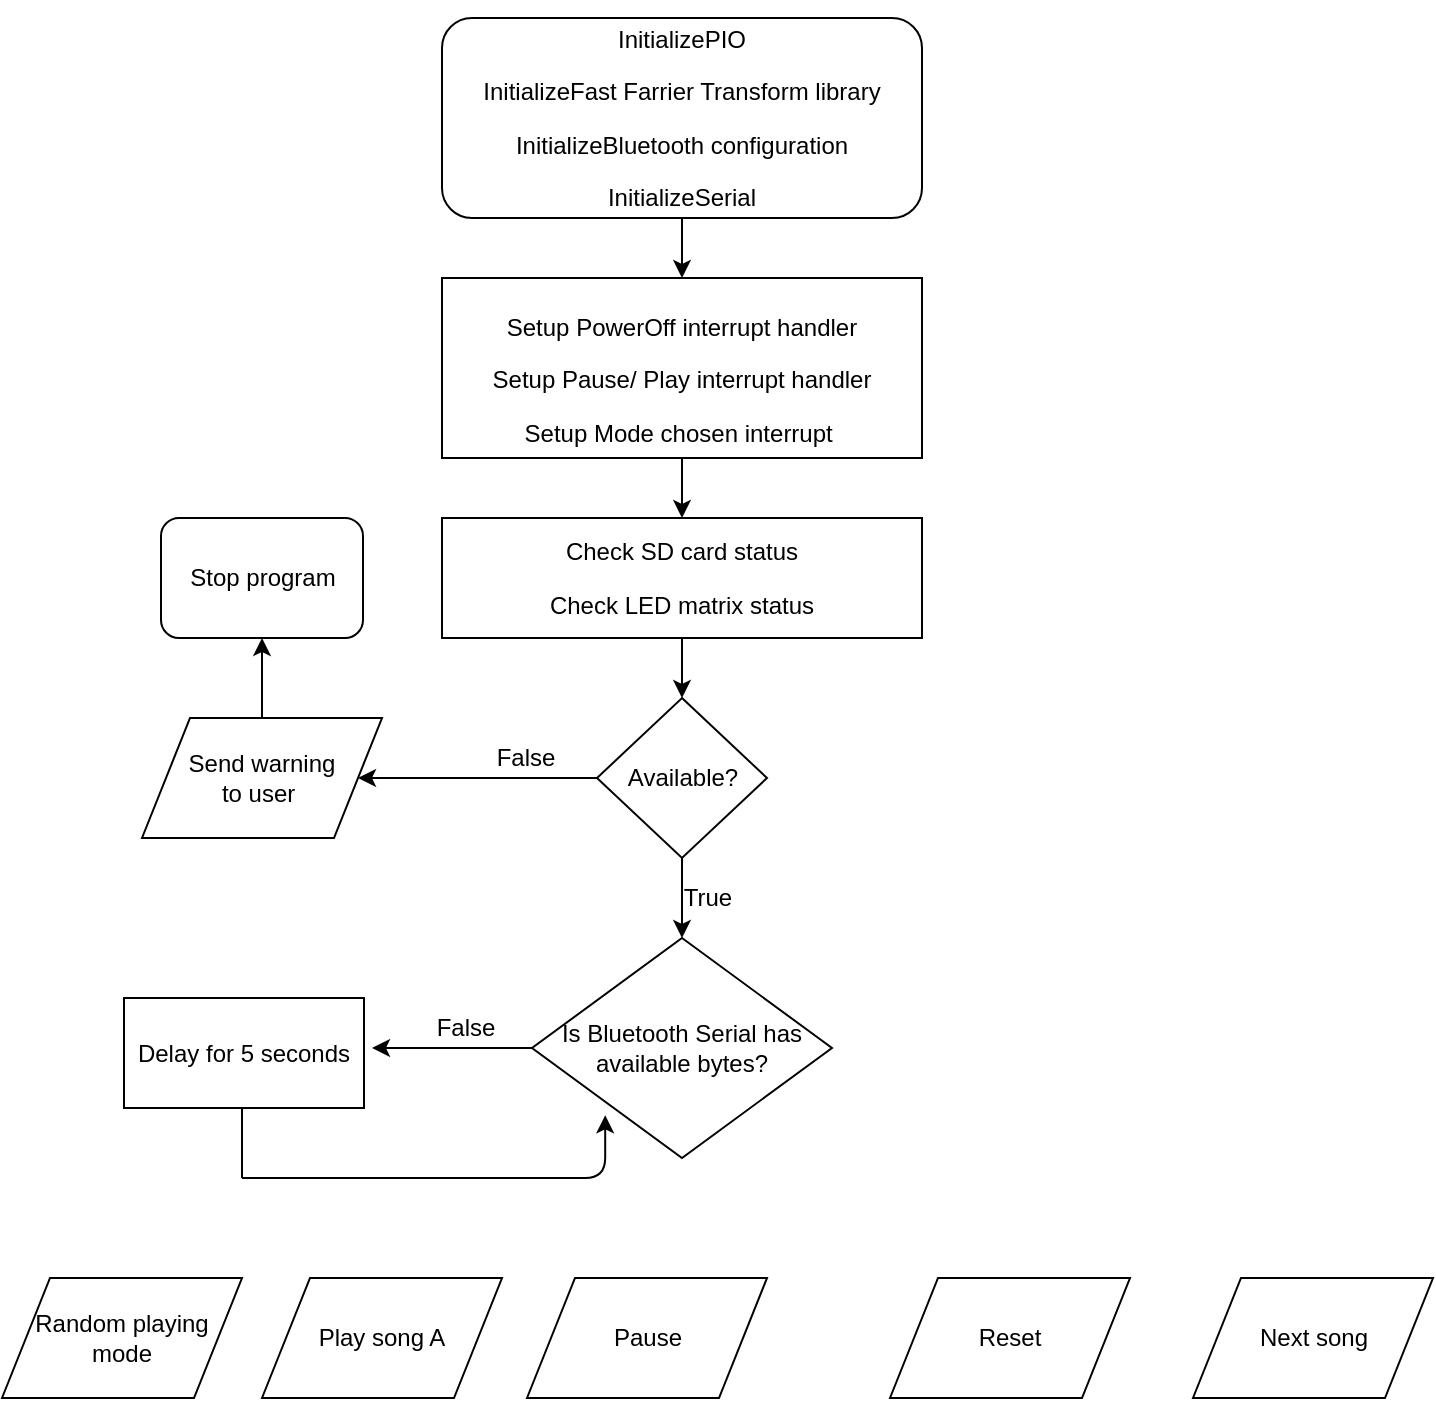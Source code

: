 <mxfile version="10.5.9" type="github"><diagram id="qgmTNaawf4WIQc5Epsuj" name="Page-1"><mxGraphModel dx="754" dy="385" grid="1" gridSize="10" guides="1" tooltips="1" connect="1" arrows="1" fold="1" page="1" pageScale="1" pageWidth="827" pageHeight="1169" math="0" shadow="0"><root><mxCell id="0"/><mxCell id="1" parent="0"/><mxCell id="iTYSfTyhCpL4P_pHlrUB-6" value="" style="edgeStyle=orthogonalEdgeStyle;rounded=0;orthogonalLoop=1;jettySize=auto;html=1;" edge="1" parent="1" source="iTYSfTyhCpL4P_pHlrUB-1" target="iTYSfTyhCpL4P_pHlrUB-4"><mxGeometry relative="1" as="geometry"/></mxCell><mxCell id="iTYSfTyhCpL4P_pHlrUB-1" value="&lt;p&gt;&lt;span lang=&quot;EN-AU&quot;&gt;InitializePIO&lt;/span&gt;&lt;/p&gt;&lt;p&gt;&lt;span lang=&quot;EN-AU&quot;&gt;InitializeFast Farrier Transform library&lt;/span&gt;&lt;/p&gt;&lt;p&gt;&lt;span lang=&quot;EN-AU&quot;&gt;InitializeBluetooth configuration&lt;/span&gt;&lt;/p&gt;&lt;p&gt;&lt;span lang=&quot;EN-AU&quot;&gt;InitializeSerial&lt;/span&gt;&lt;/p&gt;" style="rounded=1;whiteSpace=wrap;html=1;" vertex="1" parent="1"><mxGeometry x="280" y="30" width="240" height="100" as="geometry"/></mxCell><mxCell id="iTYSfTyhCpL4P_pHlrUB-13" value="" style="edgeStyle=orthogonalEdgeStyle;rounded=0;orthogonalLoop=1;jettySize=auto;html=1;" edge="1" parent="1" source="iTYSfTyhCpL4P_pHlrUB-4" target="iTYSfTyhCpL4P_pHlrUB-12"><mxGeometry relative="1" as="geometry"/></mxCell><mxCell id="iTYSfTyhCpL4P_pHlrUB-4" value="&lt;p&gt;&lt;span lang=&quot;EN-AU&quot;&gt;Setup PowerOff interrupt handler&lt;/span&gt;&lt;/p&gt;&lt;p&gt;&lt;span lang=&quot;EN-AU&quot;&gt;Setup Pause/ Play interrupt handler&lt;/span&gt;&lt;/p&gt;&lt;span lang=&quot;EN-AU&quot;&gt;Setup Mode chosen interrupt&amp;nbsp;&lt;/span&gt;" style="rounded=0;whiteSpace=wrap;html=1;" vertex="1" parent="1"><mxGeometry x="280" y="160" width="240" height="90" as="geometry"/></mxCell><mxCell id="iTYSfTyhCpL4P_pHlrUB-18" value="" style="edgeStyle=orthogonalEdgeStyle;rounded=0;orthogonalLoop=1;jettySize=auto;html=1;" edge="1" parent="1" source="iTYSfTyhCpL4P_pHlrUB-12" target="iTYSfTyhCpL4P_pHlrUB-14"><mxGeometry relative="1" as="geometry"/></mxCell><mxCell id="iTYSfTyhCpL4P_pHlrUB-12" value="&lt;p&gt;&lt;span lang=&quot;EN-AU&quot;&gt;Check SD card status&lt;/span&gt;&lt;/p&gt;&lt;p&gt;&lt;span lang=&quot;EN-AU&quot;&gt;Check LED matrix status&lt;/span&gt;&lt;/p&gt;" style="rounded=0;whiteSpace=wrap;html=1;" vertex="1" parent="1"><mxGeometry x="280" y="280" width="240" height="60" as="geometry"/></mxCell><mxCell id="iTYSfTyhCpL4P_pHlrUB-16" value="" style="edgeStyle=orthogonalEdgeStyle;rounded=0;orthogonalLoop=1;jettySize=auto;html=1;entryX=1;entryY=0.5;entryDx=0;entryDy=0;" edge="1" parent="1" source="iTYSfTyhCpL4P_pHlrUB-14" target="iTYSfTyhCpL4P_pHlrUB-19"><mxGeometry relative="1" as="geometry"><mxPoint x="280" y="410" as="targetPoint"/></mxGeometry></mxCell><mxCell id="iTYSfTyhCpL4P_pHlrUB-24" value="" style="edgeStyle=orthogonalEdgeStyle;rounded=0;orthogonalLoop=1;jettySize=auto;html=1;entryX=0.5;entryY=0;entryDx=0;entryDy=0;" edge="1" parent="1" source="iTYSfTyhCpL4P_pHlrUB-14" target="iTYSfTyhCpL4P_pHlrUB-27"><mxGeometry relative="1" as="geometry"><mxPoint x="400" y="494" as="targetPoint"/></mxGeometry></mxCell><mxCell id="iTYSfTyhCpL4P_pHlrUB-14" value="Available?" style="rhombus;whiteSpace=wrap;html=1;" vertex="1" parent="1"><mxGeometry x="357.5" y="370" width="85" height="80" as="geometry"/></mxCell><mxCell id="iTYSfTyhCpL4P_pHlrUB-17" value="False" style="text;html=1;strokeColor=none;fillColor=none;align=center;verticalAlign=middle;whiteSpace=wrap;rounded=0;" vertex="1" parent="1"><mxGeometry x="301.5" y="390" width="40" height="20" as="geometry"/></mxCell><mxCell id="iTYSfTyhCpL4P_pHlrUB-21" value="" style="edgeStyle=orthogonalEdgeStyle;rounded=0;orthogonalLoop=1;jettySize=auto;html=1;" edge="1" parent="1" source="iTYSfTyhCpL4P_pHlrUB-19" target="iTYSfTyhCpL4P_pHlrUB-22"><mxGeometry relative="1" as="geometry"><mxPoint x="220.5" y="300" as="targetPoint"/></mxGeometry></mxCell><mxCell id="iTYSfTyhCpL4P_pHlrUB-19" value="Send warning &lt;br&gt;to user&amp;nbsp;" style="shape=parallelogram;perimeter=parallelogramPerimeter;whiteSpace=wrap;html=1;" vertex="1" parent="1"><mxGeometry x="130" y="380" width="120" height="60" as="geometry"/></mxCell><mxCell id="iTYSfTyhCpL4P_pHlrUB-22" value="Stop program" style="rounded=1;whiteSpace=wrap;html=1;" vertex="1" parent="1"><mxGeometry x="139.5" y="280" width="101" height="60" as="geometry"/></mxCell><mxCell id="iTYSfTyhCpL4P_pHlrUB-26" value="True" style="text;html=1;strokeColor=none;fillColor=none;align=center;verticalAlign=middle;whiteSpace=wrap;rounded=0;" vertex="1" parent="1"><mxGeometry x="393" y="460" width="40" height="20" as="geometry"/></mxCell><mxCell id="iTYSfTyhCpL4P_pHlrUB-29" value="" style="edgeStyle=orthogonalEdgeStyle;rounded=0;orthogonalLoop=1;jettySize=auto;html=1;" edge="1" parent="1" source="iTYSfTyhCpL4P_pHlrUB-27"><mxGeometry relative="1" as="geometry"><mxPoint x="245" y="545" as="targetPoint"/></mxGeometry></mxCell><mxCell id="iTYSfTyhCpL4P_pHlrUB-27" value="&lt;span&gt;Is Bluetooth Serial has available bytes?&lt;/span&gt;" style="rhombus;whiteSpace=wrap;html=1;" vertex="1" parent="1"><mxGeometry x="325" y="490" width="150" height="110" as="geometry"/></mxCell><mxCell id="iTYSfTyhCpL4P_pHlrUB-30" value="Delay for 5 seconds&lt;br&gt;" style="rounded=0;whiteSpace=wrap;html=1;" vertex="1" parent="1"><mxGeometry x="121" y="520" width="120" height="55" as="geometry"/></mxCell><mxCell id="iTYSfTyhCpL4P_pHlrUB-31" value="False" style="text;html=1;strokeColor=none;fillColor=none;align=center;verticalAlign=middle;whiteSpace=wrap;rounded=0;" vertex="1" parent="1"><mxGeometry x="271.5" y="525" width="40" height="20" as="geometry"/></mxCell><mxCell id="iTYSfTyhCpL4P_pHlrUB-41" value="" style="edgeStyle=segmentEdgeStyle;endArrow=classic;html=1;entryX=0.244;entryY=0.806;entryDx=0;entryDy=0;entryPerimeter=0;" edge="1" parent="1" target="iTYSfTyhCpL4P_pHlrUB-27"><mxGeometry width="50" height="50" relative="1" as="geometry"><mxPoint x="180" y="610" as="sourcePoint"/><mxPoint x="170" y="620" as="targetPoint"/><Array as="points"><mxPoint x="362" y="610"/></Array></mxGeometry></mxCell><mxCell id="iTYSfTyhCpL4P_pHlrUB-42" value="" style="endArrow=none;html=1;" edge="1" parent="1"><mxGeometry width="50" height="50" relative="1" as="geometry"><mxPoint x="180" y="610" as="sourcePoint"/><mxPoint x="180" y="575" as="targetPoint"/><Array as="points"/></mxGeometry></mxCell><mxCell id="iTYSfTyhCpL4P_pHlrUB-45" value="Random playing&lt;br&gt;mode&lt;br&gt;" style="shape=parallelogram;perimeter=parallelogramPerimeter;whiteSpace=wrap;html=1;" vertex="1" parent="1"><mxGeometry x="60" y="660" width="120" height="60" as="geometry"/></mxCell><mxCell id="iTYSfTyhCpL4P_pHlrUB-47" value="Play song A" style="shape=parallelogram;perimeter=parallelogramPerimeter;whiteSpace=wrap;html=1;" vertex="1" parent="1"><mxGeometry x="190" y="660" width="120" height="60" as="geometry"/></mxCell><mxCell id="iTYSfTyhCpL4P_pHlrUB-48" value="Pause" style="shape=parallelogram;perimeter=parallelogramPerimeter;whiteSpace=wrap;html=1;" vertex="1" parent="1"><mxGeometry x="322.5" y="660" width="120" height="60" as="geometry"/></mxCell><mxCell id="iTYSfTyhCpL4P_pHlrUB-49" value="Reset" style="shape=parallelogram;perimeter=parallelogramPerimeter;whiteSpace=wrap;html=1;" vertex="1" parent="1"><mxGeometry x="504" y="660" width="120" height="60" as="geometry"/></mxCell><mxCell id="iTYSfTyhCpL4P_pHlrUB-50" value="Next song" style="shape=parallelogram;perimeter=parallelogramPerimeter;whiteSpace=wrap;html=1;" vertex="1" parent="1"><mxGeometry x="655.5" y="660" width="120" height="60" as="geometry"/></mxCell></root></mxGraphModel></diagram></mxfile>